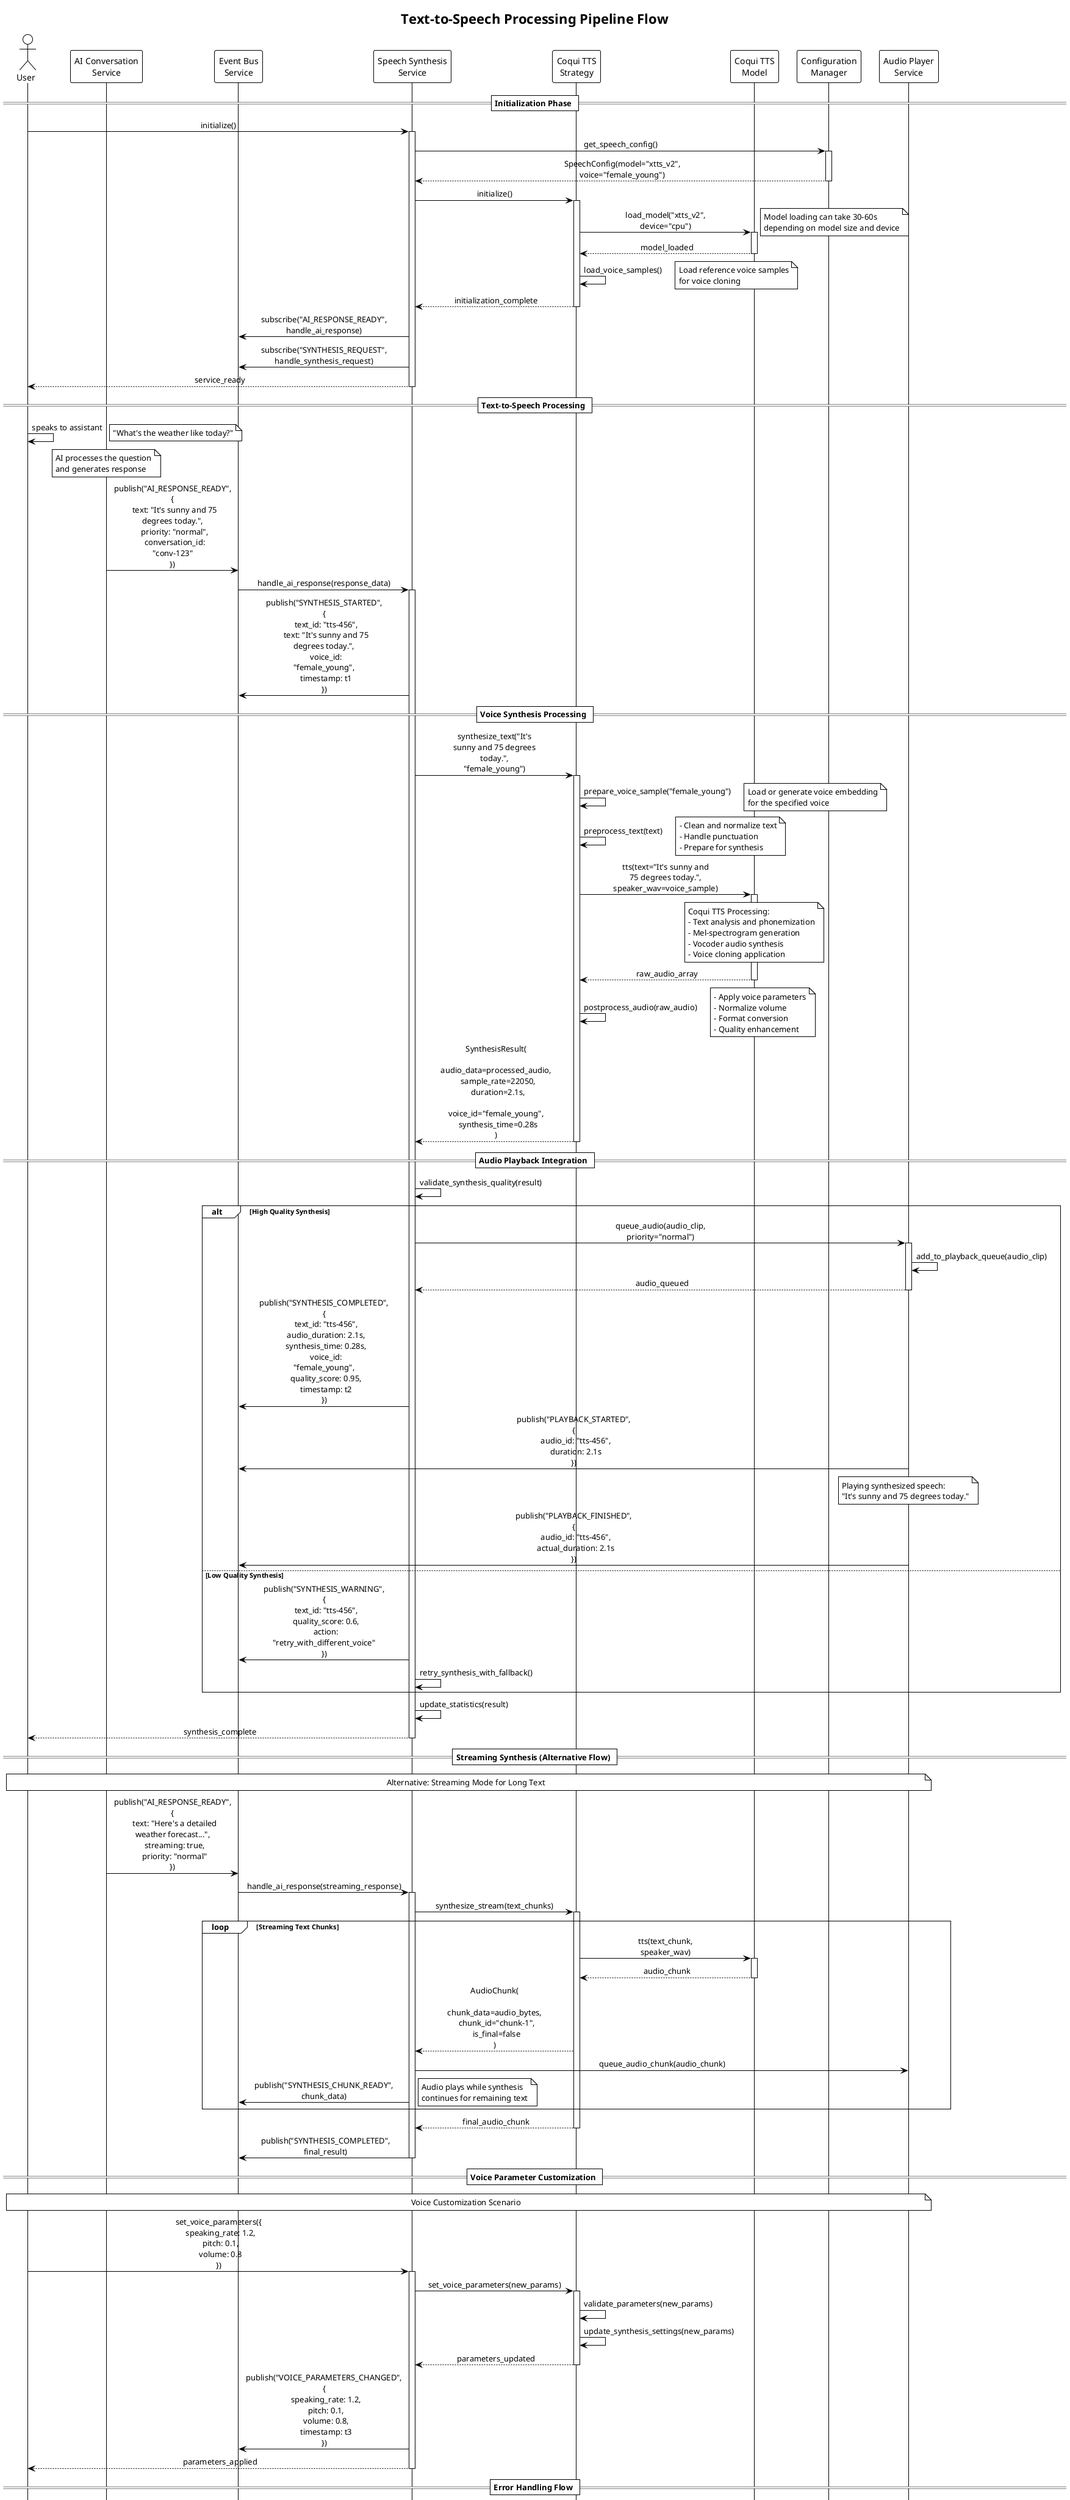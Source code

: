 @startuml TTS Processing Pipeline Sequence
!theme plain
skinparam sequenceMessageAlign center
skinparam maxMessageSize 150

title Text-to-Speech Processing Pipeline Flow

actor User
participant "AI Conversation\nService" as AIService
participant "Event Bus\nService" as EventBus
participant "Speech Synthesis\nService" as TTSService
participant "Coqui TTS\nStrategy" as CoquiTTS
participant "Coqui TTS\nModel" as CoquiModel
participant "Configuration\nManager" as Config
participant "Audio Player\nService" as AudioPlayer

== Initialization Phase ==

User -> TTSService : initialize()
activate TTSService

TTSService -> Config : get_speech_config()
activate Config
Config --> TTSService : SpeechConfig(model="xtts_v2", voice="female_young")
deactivate Config

TTSService -> CoquiTTS : initialize()
activate CoquiTTS

CoquiTTS -> CoquiModel : load_model("xtts_v2", device="cpu")
activate CoquiModel
note right : Model loading can take 30-60s\ndepending on model size and device
CoquiModel --> CoquiTTS : model_loaded
deactivate CoquiModel

CoquiTTS -> CoquiTTS : load_voice_samples()
note right : Load reference voice samples\nfor voice cloning

CoquiTTS --> TTSService : initialization_complete
deactivate CoquiTTS

TTSService -> EventBus : subscribe("AI_RESPONSE_READY", handle_ai_response)
TTSService -> EventBus : subscribe("SYNTHESIS_REQUEST", handle_synthesis_request)

TTSService --> User : service_ready
deactivate TTSService

== Text-to-Speech Processing ==

User -> User : speaks to assistant
note right : "What's the weather like today?"

note over AIService : AI processes the question\nand generates response

AIService -> EventBus : publish("AI_RESPONSE_READY", {\n  text: "It's sunny and 75 degrees today.",\n  priority: "normal",\n  conversation_id: "conv-123"\n})

EventBus -> TTSService : handle_ai_response(response_data)
activate TTSService

TTSService -> EventBus : publish("SYNTHESIS_STARTED", {\n  text_id: "tts-456",\n  text: "It's sunny and 75 degrees today.",\n  voice_id: "female_young",\n  timestamp: t1\n})

== Voice Synthesis Processing ==

TTSService -> CoquiTTS : synthesize_text("It's sunny and 75 degrees today.", "female_young")
activate CoquiTTS

CoquiTTS -> CoquiTTS : prepare_voice_sample("female_young")
note right : Load or generate voice embedding\nfor the specified voice

CoquiTTS -> CoquiTTS : preprocess_text(text)
note right : - Clean and normalize text\n- Handle punctuation\n- Prepare for synthesis

CoquiTTS -> CoquiModel : tts(text="It's sunny and 75 degrees today.", speaker_wav=voice_sample)
activate CoquiModel

note over CoquiModel : Coqui TTS Processing:\n- Text analysis and phonemization\n- Mel-spectrogram generation\n- Vocoder audio synthesis\n- Voice cloning application

CoquiModel --> CoquiTTS : raw_audio_array
deactivate CoquiModel

CoquiTTS -> CoquiTTS : postprocess_audio(raw_audio)
note right : - Apply voice parameters\n- Normalize volume\n- Format conversion\n- Quality enhancement

CoquiTTS --> TTSService : SynthesisResult(\n  audio_data=processed_audio,\n  sample_rate=22050,\n  duration=2.1s,\n  voice_id="female_young",\n  synthesis_time=0.28s\n)
deactivate CoquiTTS

== Audio Playback Integration ==

TTSService -> TTSService : validate_synthesis_quality(result)
alt High Quality Synthesis
    TTSService -> AudioPlayer : queue_audio(audio_clip, priority="normal")
    activate AudioPlayer
    
    AudioPlayer -> AudioPlayer : add_to_playback_queue(audio_clip)
    AudioPlayer --> TTSService : audio_queued
    deactivate AudioPlayer
    
    TTSService -> EventBus : publish("SYNTHESIS_COMPLETED", {\n  text_id: "tts-456",\n  audio_duration: 2.1s,\n  synthesis_time: 0.28s,\n  voice_id: "female_young",\n  quality_score: 0.95,\n  timestamp: t2\n})
    
    AudioPlayer -> EventBus : publish("PLAYBACK_STARTED", {\n  audio_id: "tts-456",\n  duration: 2.1s\n})
    
    note over AudioPlayer : Playing synthesized speech:\n"It's sunny and 75 degrees today."
    
    AudioPlayer -> EventBus : publish("PLAYBACK_FINISHED", {\n  audio_id: "tts-456",\n  actual_duration: 2.1s\n})
    
else Low Quality Synthesis
    TTSService -> EventBus : publish("SYNTHESIS_WARNING", {\n  text_id: "tts-456",\n  quality_score: 0.6,\n  action: "retry_with_different_voice"\n})
    
    TTSService -> TTSService : retry_synthesis_with_fallback()
end

TTSService -> TTSService : update_statistics(result)
TTSService --> User : synthesis_complete
deactivate TTSService

== Streaming Synthesis (Alternative Flow) ==

note over User, AudioPlayer : Alternative: Streaming Mode for Long Text

AIService -> EventBus : publish("AI_RESPONSE_READY", {\n  text: "Here's a detailed weather forecast...",\n  streaming: true,\n  priority: "normal"\n})

EventBus -> TTSService : handle_ai_response(streaming_response)
activate TTSService

TTSService -> CoquiTTS : synthesize_stream(text_chunks)
activate CoquiTTS

loop Streaming Text Chunks
    CoquiTTS -> CoquiModel : tts(text_chunk, speaker_wav)
    activate CoquiModel
    CoquiModel --> CoquiTTS : audio_chunk
    deactivate CoquiModel
    
    CoquiTTS --> TTSService : AudioChunk(\n  chunk_data=audio_bytes,\n  chunk_id="chunk-1",\n  is_final=false\n)
    
    TTSService -> AudioPlayer : queue_audio_chunk(audio_chunk)
    TTSService -> EventBus : publish("SYNTHESIS_CHUNK_READY", chunk_data)
    
    note right : Audio plays while synthesis\ncontinues for remaining text
end

CoquiTTS --> TTSService : final_audio_chunk
deactivate CoquiTTS

TTSService -> EventBus : publish("SYNTHESIS_COMPLETED", final_result)
deactivate TTSService

== Voice Parameter Customization ==

note over User, AudioPlayer : Voice Customization Scenario

User -> TTSService : set_voice_parameters({\n  speaking_rate: 1.2,\n  pitch: 0.1,\n  volume: 0.8\n})
activate TTSService

TTSService -> CoquiTTS : set_voice_parameters(new_params)
activate CoquiTTS

CoquiTTS -> CoquiTTS : validate_parameters(new_params)
CoquiTTS -> CoquiTTS : update_synthesis_settings(new_params)

CoquiTTS --> TTSService : parameters_updated
deactivate CoquiTTS

TTSService -> EventBus : publish("VOICE_PARAMETERS_CHANGED", {\n  speaking_rate: 1.2,\n  pitch: 0.1,\n  volume: 0.8,\n  timestamp: t3\n})

TTSService --> User : parameters_applied
deactivate TTSService

== Error Handling Flow ==

note over User, AudioPlayer : Error Handling Scenarios

AIService -> EventBus : publish("AI_RESPONSE_READY", {\n  text: "Response with invalid characters: \x00\x01",\n  priority: "normal"\n})

EventBus -> TTSService : handle_ai_response(invalid_response)
activate TTSService

TTSService -> CoquiTTS : synthesize_text(invalid_text, voice_id)
activate CoquiTTS

CoquiTTS -> CoquiModel : tts(invalid_text, speaker_wav)
activate CoquiModel
CoquiModel --> CoquiTTS : SynthesisError("Invalid characters in text")
deactivate CoquiModel

CoquiTTS --> TTSService : SynthesisError
deactivate CoquiTTS

TTSService -> EventBus : publish("SYNTHESIS_ERROR", {\n  text_id: "tts-789",\n  error_type: "invalid_text",\n  message: "Invalid characters in text",\n  retry_possible: true,\n  timestamp: t4\n})

TTSService -> TTSService : attempt_error_recovery()
alt Recovery Successful
    TTSService -> TTSService : clean_text_and_retry()
    note right : Remove invalid characters\nand retry synthesis
else Recovery Failed
    TTSService -> EventBus : publish("SYNTHESIS_FAILED", {\n  text_id: "tts-789",\n  error: "Unrecoverable synthesis error",\n  fallback_action: "use_simple_tts"\n})
end

deactivate TTSService

== Voice Cloning Flow ==

note over User, AudioPlayer : Voice Cloning Scenario

User -> TTSService : clone_voice(reference_audio_sample)
activate TTSService

TTSService -> CoquiTTS : analyze_voice_sample(reference_audio)
activate CoquiTTS

CoquiTTS -> CoquiModel : extract_voice_embedding(reference_audio)
activate CoquiModel
CoquiModel --> CoquiTTS : voice_embedding
deactivate CoquiModel

CoquiTTS -> CoquiTTS : create_voice_profile(voice_embedding)
CoquiTTS -> CoquiTTS : validate_cloned_voice(voice_profile)

CoquiTTS --> TTSService : VoiceInfo(\n  voice_id="cloned_voice_001",\n  characteristics=voice_profile,\n  quality_score=0.89\n)
deactivate CoquiTTS

TTSService -> EventBus : publish("VOICE_CLONED", {\n  new_voice_id: "cloned_voice_001",\n  quality_score: 0.89,\n  timestamp: t5\n})

TTSService --> User : voice_cloning_complete
deactivate TTSService

== Performance Monitoring ==

note over TTSService : Continuous Performance Tracking

TTSService -> TTSService : track_metrics({\n  synthesis_time: 0.28s,\n  audio_quality: 0.95,\n  memory_usage: current,\n  voice_consistency: 0.92\n})

alt Performance Degradation Detected
    TTSService -> EventBus : publish("TTS_PERFORMANCE_WARNING", {\n  metric: "synthesis_time",\n  current_value: 0.8s,\n  threshold: 0.3s,\n  recommendation: "consider_model_optimization",\n  timestamp: t6\n})
end

@enduml
